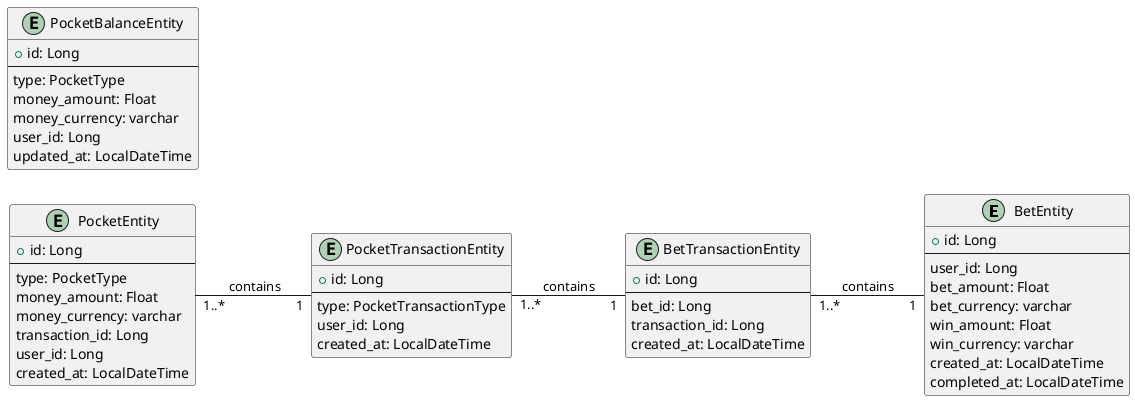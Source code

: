 @startuml
left to right direction
entity "BetEntity" as bet_entity {
  + id: Long
  ---
  user_id: Long
  bet_amount: Float
  bet_currency: varchar
  win_amount: Float
  win_currency: varchar
  created_at: LocalDateTime
  completed_at: LocalDateTime
}

entity "BetTransactionEntity" as bet_transaction_entity {
  + id: Long
  ---
  bet_id: Long
  transaction_id: Long
  created_at: LocalDateTime
}


entity "PocketTransactionEntity" as pocket_transaction_entity {
  + id: Long
  ---
  type: PocketTransactionType
  user_id: Long
  created_at: LocalDateTime
}

entity "PocketEntity" as pocket_entity {
  + id: Long
  ---
  type: PocketType
  money_amount: Float
  money_currency: varchar
  transaction_id: Long
  user_id: Long
  created_at: LocalDateTime
}

entity "PocketBalanceEntity" as pocket_balance_entity {
  + id: Long
  ---
  type: PocketType
  money_amount: Float
  money_currency: varchar
  user_id: Long
  updated_at: LocalDateTime
}

bet_transaction_entity "1..*" -- "1" bet_entity : contains
pocket_entity "1..*" -- "1" pocket_transaction_entity : contains
pocket_transaction_entity "1..*" -- "1" bet_transaction_entity : contains
@enduml